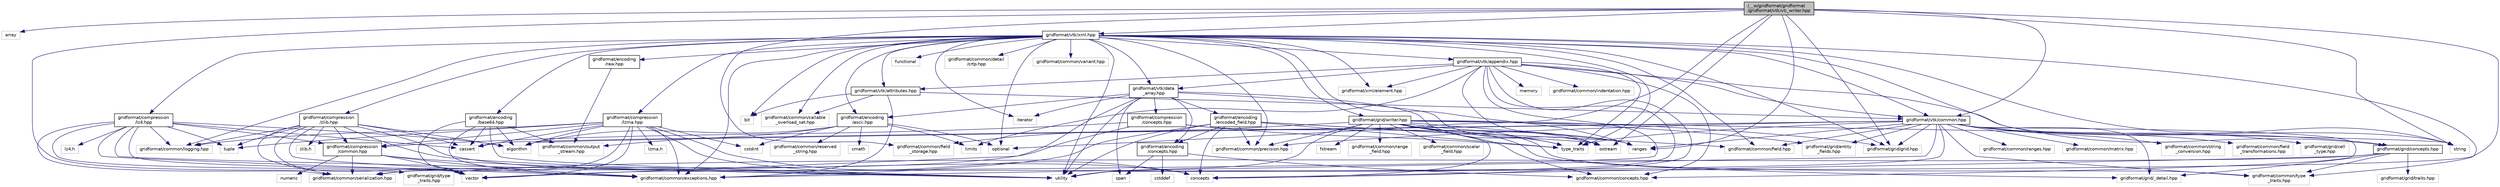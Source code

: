 digraph "/__w/gridformat/gridformat/gridformat/vtk/vti_writer.hpp"
{
 // LATEX_PDF_SIZE
  edge [fontname="Helvetica",fontsize="10",labelfontname="Helvetica",labelfontsize="10"];
  node [fontname="Helvetica",fontsize="10",shape=record];
  Node1 [label="/__w/gridformat/gridformat\l/gridformat/vtk/vti_writer.hpp",height=0.2,width=0.4,color="black", fillcolor="grey75", style="filled", fontcolor="black",tooltip="Writer for .vti file format."];
  Node1 -> Node2 [color="midnightblue",fontsize="10",style="solid",fontname="Helvetica"];
  Node2 [label="array",height=0.2,width=0.4,color="grey75", fillcolor="white", style="filled",tooltip=" "];
  Node1 -> Node3 [color="midnightblue",fontsize="10",style="solid",fontname="Helvetica"];
  Node3 [label="ranges",height=0.2,width=0.4,color="grey75", fillcolor="white", style="filled",tooltip=" "];
  Node1 -> Node4 [color="midnightblue",fontsize="10",style="solid",fontname="Helvetica"];
  Node4 [label="ostream",height=0.2,width=0.4,color="grey75", fillcolor="white", style="filled",tooltip=" "];
  Node1 -> Node5 [color="midnightblue",fontsize="10",style="solid",fontname="Helvetica"];
  Node5 [label="utility",height=0.2,width=0.4,color="grey75", fillcolor="white", style="filled",tooltip=" "];
  Node1 -> Node6 [color="midnightblue",fontsize="10",style="solid",fontname="Helvetica"];
  Node6 [label="string",height=0.2,width=0.4,color="grey75", fillcolor="white", style="filled",tooltip=" "];
  Node1 -> Node7 [color="midnightblue",fontsize="10",style="solid",fontname="Helvetica"];
  Node7 [label="optional",height=0.2,width=0.4,color="grey75", fillcolor="white", style="filled",tooltip=" "];
  Node1 -> Node8 [color="midnightblue",fontsize="10",style="solid",fontname="Helvetica"];
  Node8 [label="gridformat/common/field\l_storage.hpp",height=0.2,width=0.4,color="grey75", fillcolor="white", style="filled",tooltip=" "];
  Node1 -> Node9 [color="midnightblue",fontsize="10",style="solid",fontname="Helvetica"];
  Node9 [label="gridformat/grid/grid.hpp",height=0.2,width=0.4,color="grey75", fillcolor="white", style="filled",tooltip=" "];
  Node1 -> Node10 [color="midnightblue",fontsize="10",style="solid",fontname="Helvetica"];
  Node10 [label="gridformat/grid/type\l_traits.hpp",height=0.2,width=0.4,color="grey75", fillcolor="white", style="filled",tooltip=" "];
  Node1 -> Node11 [color="midnightblue",fontsize="10",style="solid",fontname="Helvetica"];
  Node11 [label="gridformat/vtk/common.hpp",height=0.2,width=0.4,color="black", fillcolor="white", style="filled",URL="$vtk_2common_8hpp.html",tooltip="Common functionality for VTK writers."];
  Node11 -> Node3 [color="midnightblue",fontsize="10",style="solid",fontname="Helvetica"];
  Node11 -> Node12 [color="midnightblue",fontsize="10",style="solid",fontname="Helvetica"];
  Node12 [label="cassert",height=0.2,width=0.4,color="grey75", fillcolor="white", style="filled",tooltip=" "];
  Node11 -> Node5 [color="midnightblue",fontsize="10",style="solid",fontname="Helvetica"];
  Node11 -> Node13 [color="midnightblue",fontsize="10",style="solid",fontname="Helvetica"];
  Node13 [label="type_traits",height=0.2,width=0.4,color="grey75", fillcolor="white", style="filled",tooltip=" "];
  Node11 -> Node14 [color="midnightblue",fontsize="10",style="solid",fontname="Helvetica"];
  Node14 [label="algorithm",height=0.2,width=0.4,color="grey75", fillcolor="white", style="filled",tooltip=" "];
  Node11 -> Node15 [color="midnightblue",fontsize="10",style="solid",fontname="Helvetica"];
  Node15 [label="gridformat/common/field.hpp",height=0.2,width=0.4,color="grey75", fillcolor="white", style="filled",tooltip=" "];
  Node11 -> Node16 [color="midnightblue",fontsize="10",style="solid",fontname="Helvetica"];
  Node16 [label="gridformat/common/concepts.hpp",height=0.2,width=0.4,color="grey75", fillcolor="white", style="filled",tooltip=" "];
  Node11 -> Node17 [color="midnightblue",fontsize="10",style="solid",fontname="Helvetica"];
  Node17 [label="gridformat/common/exceptions.hpp",height=0.2,width=0.4,color="grey75", fillcolor="white", style="filled",tooltip=" "];
  Node11 -> Node18 [color="midnightblue",fontsize="10",style="solid",fontname="Helvetica"];
  Node18 [label="gridformat/common/precision.hpp",height=0.2,width=0.4,color="grey75", fillcolor="white", style="filled",tooltip=" "];
  Node11 -> Node19 [color="midnightblue",fontsize="10",style="solid",fontname="Helvetica"];
  Node19 [label="gridformat/common/ranges.hpp",height=0.2,width=0.4,color="grey75", fillcolor="white", style="filled",tooltip=" "];
  Node11 -> Node20 [color="midnightblue",fontsize="10",style="solid",fontname="Helvetica"];
  Node20 [label="gridformat/common/matrix.hpp",height=0.2,width=0.4,color="grey75", fillcolor="white", style="filled",tooltip=" "];
  Node11 -> Node21 [color="midnightblue",fontsize="10",style="solid",fontname="Helvetica"];
  Node21 [label="gridformat/common/type\l_traits.hpp",height=0.2,width=0.4,color="grey75", fillcolor="white", style="filled",tooltip=" "];
  Node11 -> Node22 [color="midnightblue",fontsize="10",style="solid",fontname="Helvetica"];
  Node22 [label="gridformat/common/string\l_conversion.hpp",height=0.2,width=0.4,color="grey75", fillcolor="white", style="filled",tooltip=" "];
  Node11 -> Node23 [color="midnightblue",fontsize="10",style="solid",fontname="Helvetica"];
  Node23 [label="gridformat/common/field\l_transformations.hpp",height=0.2,width=0.4,color="grey75", fillcolor="white", style="filled",tooltip=" "];
  Node11 -> Node24 [color="midnightblue",fontsize="10",style="solid",fontname="Helvetica"];
  Node24 [label="gridformat/grid/entity\l_fields.hpp",height=0.2,width=0.4,color="grey75", fillcolor="white", style="filled",tooltip=" "];
  Node11 -> Node25 [color="midnightblue",fontsize="10",style="solid",fontname="Helvetica"];
  Node25 [label="gridformat/grid/cell\l_type.hpp",height=0.2,width=0.4,color="grey75", fillcolor="white", style="filled",tooltip=" "];
  Node11 -> Node26 [color="midnightblue",fontsize="10",style="solid",fontname="Helvetica"];
  Node26 [label="gridformat/grid/concepts.hpp",height=0.2,width=0.4,color="black", fillcolor="white", style="filled",URL="$grid_2concepts_8hpp.html",tooltip="Grid concepts."];
  Node26 -> Node27 [color="midnightblue",fontsize="10",style="solid",fontname="Helvetica"];
  Node27 [label="concepts",height=0.2,width=0.4,color="grey75", fillcolor="white", style="filled",tooltip=" "];
  Node26 -> Node21 [color="midnightblue",fontsize="10",style="solid",fontname="Helvetica"];
  Node26 -> Node10 [color="midnightblue",fontsize="10",style="solid",fontname="Helvetica"];
  Node26 -> Node28 [color="midnightblue",fontsize="10",style="solid",fontname="Helvetica"];
  Node28 [label="gridformat/grid/_detail.hpp",height=0.2,width=0.4,color="grey75", fillcolor="white", style="filled",tooltip=" "];
  Node26 -> Node29 [color="midnightblue",fontsize="10",style="solid",fontname="Helvetica"];
  Node29 [label="gridformat/grid/traits.hpp",height=0.2,width=0.4,color="grey75", fillcolor="white", style="filled",tooltip=" "];
  Node11 -> Node28 [color="midnightblue",fontsize="10",style="solid",fontname="Helvetica"];
  Node11 -> Node9 [color="midnightblue",fontsize="10",style="solid",fontname="Helvetica"];
  Node1 -> Node30 [color="midnightblue",fontsize="10",style="solid",fontname="Helvetica"];
  Node30 [label="gridformat/vtk/xml.hpp",height=0.2,width=0.4,color="black", fillcolor="white", style="filled",URL="$xml_8hpp.html",tooltip="Base class for VTK XML-type file format writers."];
  Node30 -> Node31 [color="midnightblue",fontsize="10",style="solid",fontname="Helvetica"];
  Node31 [label="bit",height=0.2,width=0.4,color="grey75", fillcolor="white", style="filled",tooltip=" "];
  Node30 -> Node6 [color="midnightblue",fontsize="10",style="solid",fontname="Helvetica"];
  Node30 -> Node3 [color="midnightblue",fontsize="10",style="solid",fontname="Helvetica"];
  Node30 -> Node5 [color="midnightblue",fontsize="10",style="solid",fontname="Helvetica"];
  Node30 -> Node13 [color="midnightblue",fontsize="10",style="solid",fontname="Helvetica"];
  Node30 -> Node32 [color="midnightblue",fontsize="10",style="solid",fontname="Helvetica"];
  Node32 [label="functional",height=0.2,width=0.4,color="grey75", fillcolor="white", style="filled",tooltip=" "];
  Node30 -> Node7 [color="midnightblue",fontsize="10",style="solid",fontname="Helvetica"];
  Node30 -> Node33 [color="midnightblue",fontsize="10",style="solid",fontname="Helvetica"];
  Node33 [label="iterator",height=0.2,width=0.4,color="grey75", fillcolor="white", style="filled",tooltip=" "];
  Node30 -> Node34 [color="midnightblue",fontsize="10",style="solid",fontname="Helvetica"];
  Node34 [label="gridformat/common/detail\l/crtp.hpp",height=0.2,width=0.4,color="grey75", fillcolor="white", style="filled",tooltip=" "];
  Node30 -> Node35 [color="midnightblue",fontsize="10",style="solid",fontname="Helvetica"];
  Node35 [label="gridformat/common/callable\l_overload_set.hpp",height=0.2,width=0.4,color="grey75", fillcolor="white", style="filled",tooltip=" "];
  Node30 -> Node17 [color="midnightblue",fontsize="10",style="solid",fontname="Helvetica"];
  Node30 -> Node21 [color="midnightblue",fontsize="10",style="solid",fontname="Helvetica"];
  Node30 -> Node36 [color="midnightblue",fontsize="10",style="solid",fontname="Helvetica"];
  Node36 [label="gridformat/common/variant.hpp",height=0.2,width=0.4,color="grey75", fillcolor="white", style="filled",tooltip=" "];
  Node30 -> Node18 [color="midnightblue",fontsize="10",style="solid",fontname="Helvetica"];
  Node30 -> Node37 [color="midnightblue",fontsize="10",style="solid",fontname="Helvetica"];
  Node37 [label="gridformat/common/logging.hpp",height=0.2,width=0.4,color="grey75", fillcolor="white", style="filled",tooltip=" "];
  Node30 -> Node15 [color="midnightblue",fontsize="10",style="solid",fontname="Helvetica"];
  Node30 -> Node38 [color="midnightblue",fontsize="10",style="solid",fontname="Helvetica"];
  Node38 [label="gridformat/encoding\l/base64.hpp",height=0.2,width=0.4,color="black", fillcolor="white", style="filled",URL="$base64_8hpp.html",tooltip="Encoder and stream using base64."];
  Node38 -> Node39 [color="midnightblue",fontsize="10",style="solid",fontname="Helvetica"];
  Node39 [label="vector",height=0.2,width=0.4,color="grey75", fillcolor="white", style="filled",tooltip=" "];
  Node38 -> Node5 [color="midnightblue",fontsize="10",style="solid",fontname="Helvetica"];
  Node38 -> Node12 [color="midnightblue",fontsize="10",style="solid",fontname="Helvetica"];
  Node38 -> Node14 [color="midnightblue",fontsize="10",style="solid",fontname="Helvetica"];
  Node38 -> Node17 [color="midnightblue",fontsize="10",style="solid",fontname="Helvetica"];
  Node38 -> Node40 [color="midnightblue",fontsize="10",style="solid",fontname="Helvetica"];
  Node40 [label="gridformat/common/output\l_stream.hpp",height=0.2,width=0.4,color="grey75", fillcolor="white", style="filled",tooltip=" "];
  Node30 -> Node41 [color="midnightblue",fontsize="10",style="solid",fontname="Helvetica"];
  Node41 [label="gridformat/encoding\l/ascii.hpp",height=0.2,width=0.4,color="black", fillcolor="white", style="filled",URL="$ascii_8hpp.html",tooltip="Encoder and stream using ascii."];
  Node41 -> Node42 [color="midnightblue",fontsize="10",style="solid",fontname="Helvetica"];
  Node42 [label="cmath",height=0.2,width=0.4,color="grey75", fillcolor="white", style="filled",tooltip=" "];
  Node41 -> Node43 [color="midnightblue",fontsize="10",style="solid",fontname="Helvetica"];
  Node43 [label="limits",height=0.2,width=0.4,color="grey75", fillcolor="white", style="filled",tooltip=" "];
  Node41 -> Node14 [color="midnightblue",fontsize="10",style="solid",fontname="Helvetica"];
  Node41 -> Node7 [color="midnightblue",fontsize="10",style="solid",fontname="Helvetica"];
  Node41 -> Node44 [color="midnightblue",fontsize="10",style="solid",fontname="Helvetica"];
  Node44 [label="cstdint",height=0.2,width=0.4,color="grey75", fillcolor="white", style="filled",tooltip=" "];
  Node41 -> Node40 [color="midnightblue",fontsize="10",style="solid",fontname="Helvetica"];
  Node41 -> Node45 [color="midnightblue",fontsize="10",style="solid",fontname="Helvetica"];
  Node45 [label="gridformat/common/reserved\l_string.hpp",height=0.2,width=0.4,color="grey75", fillcolor="white", style="filled",tooltip=" "];
  Node30 -> Node46 [color="midnightblue",fontsize="10",style="solid",fontname="Helvetica"];
  Node46 [label="gridformat/encoding\l/raw.hpp",height=0.2,width=0.4,color="black", fillcolor="white", style="filled",URL="$raw_8hpp.html",tooltip="Encoder and stream for raw binary output."];
  Node46 -> Node40 [color="midnightblue",fontsize="10",style="solid",fontname="Helvetica"];
  Node30 -> Node47 [color="midnightblue",fontsize="10",style="solid",fontname="Helvetica"];
  Node47 [label="gridformat/compression\l/lz4.hpp",height=0.2,width=0.4,color="black", fillcolor="white", style="filled",URL="$lz4_8hpp.html",tooltip="Compressor using the LZ4 library."];
  Node47 -> Node27 [color="midnightblue",fontsize="10",style="solid",fontname="Helvetica"];
  Node47 -> Node5 [color="midnightblue",fontsize="10",style="solid",fontname="Helvetica"];
  Node47 -> Node39 [color="midnightblue",fontsize="10",style="solid",fontname="Helvetica"];
  Node47 -> Node12 [color="midnightblue",fontsize="10",style="solid",fontname="Helvetica"];
  Node47 -> Node14 [color="midnightblue",fontsize="10",style="solid",fontname="Helvetica"];
  Node47 -> Node48 [color="midnightblue",fontsize="10",style="solid",fontname="Helvetica"];
  Node48 [label="tuple",height=0.2,width=0.4,color="grey75", fillcolor="white", style="filled",tooltip=" "];
  Node47 -> Node49 [color="midnightblue",fontsize="10",style="solid",fontname="Helvetica"];
  Node49 [label="lz4.h",height=0.2,width=0.4,color="grey75", fillcolor="white", style="filled",tooltip=" "];
  Node47 -> Node17 [color="midnightblue",fontsize="10",style="solid",fontname="Helvetica"];
  Node47 -> Node50 [color="midnightblue",fontsize="10",style="solid",fontname="Helvetica"];
  Node50 [label="gridformat/common/serialization.hpp",height=0.2,width=0.4,color="grey75", fillcolor="white", style="filled",tooltip=" "];
  Node47 -> Node37 [color="midnightblue",fontsize="10",style="solid",fontname="Helvetica"];
  Node47 -> Node51 [color="midnightblue",fontsize="10",style="solid",fontname="Helvetica"];
  Node51 [label="gridformat/compression\l/common.hpp",height=0.2,width=0.4,color="black", fillcolor="white", style="filled",URL="$compression_2common_8hpp.html",tooltip="Common classes used in the context of data compression."];
  Node51 -> Node39 [color="midnightblue",fontsize="10",style="solid",fontname="Helvetica"];
  Node51 -> Node5 [color="midnightblue",fontsize="10",style="solid",fontname="Helvetica"];
  Node51 -> Node52 [color="midnightblue",fontsize="10",style="solid",fontname="Helvetica"];
  Node52 [label="numeric",height=0.2,width=0.4,color="grey75", fillcolor="white", style="filled",tooltip=" "];
  Node51 -> Node17 [color="midnightblue",fontsize="10",style="solid",fontname="Helvetica"];
  Node51 -> Node50 [color="midnightblue",fontsize="10",style="solid",fontname="Helvetica"];
  Node30 -> Node53 [color="midnightblue",fontsize="10",style="solid",fontname="Helvetica"];
  Node53 [label="gridformat/compression\l/lzma.hpp",height=0.2,width=0.4,color="black", fillcolor="white", style="filled",URL="$lzma_8hpp.html",tooltip="Compressor using the LZMA library."];
  Node53 -> Node27 [color="midnightblue",fontsize="10",style="solid",fontname="Helvetica"];
  Node53 -> Node5 [color="midnightblue",fontsize="10",style="solid",fontname="Helvetica"];
  Node53 -> Node39 [color="midnightblue",fontsize="10",style="solid",fontname="Helvetica"];
  Node53 -> Node12 [color="midnightblue",fontsize="10",style="solid",fontname="Helvetica"];
  Node53 -> Node14 [color="midnightblue",fontsize="10",style="solid",fontname="Helvetica"];
  Node53 -> Node48 [color="midnightblue",fontsize="10",style="solid",fontname="Helvetica"];
  Node53 -> Node44 [color="midnightblue",fontsize="10",style="solid",fontname="Helvetica"];
  Node53 -> Node54 [color="midnightblue",fontsize="10",style="solid",fontname="Helvetica"];
  Node54 [label="lzma.h",height=0.2,width=0.4,color="grey75", fillcolor="white", style="filled",tooltip=" "];
  Node53 -> Node17 [color="midnightblue",fontsize="10",style="solid",fontname="Helvetica"];
  Node53 -> Node50 [color="midnightblue",fontsize="10",style="solid",fontname="Helvetica"];
  Node53 -> Node37 [color="midnightblue",fontsize="10",style="solid",fontname="Helvetica"];
  Node53 -> Node51 [color="midnightblue",fontsize="10",style="solid",fontname="Helvetica"];
  Node30 -> Node55 [color="midnightblue",fontsize="10",style="solid",fontname="Helvetica"];
  Node55 [label="gridformat/compression\l/zlib.hpp",height=0.2,width=0.4,color="black", fillcolor="white", style="filled",URL="$zlib_8hpp.html",tooltip="Compressor using the ZLIB library."];
  Node55 -> Node27 [color="midnightblue",fontsize="10",style="solid",fontname="Helvetica"];
  Node55 -> Node5 [color="midnightblue",fontsize="10",style="solid",fontname="Helvetica"];
  Node55 -> Node39 [color="midnightblue",fontsize="10",style="solid",fontname="Helvetica"];
  Node55 -> Node12 [color="midnightblue",fontsize="10",style="solid",fontname="Helvetica"];
  Node55 -> Node14 [color="midnightblue",fontsize="10",style="solid",fontname="Helvetica"];
  Node55 -> Node48 [color="midnightblue",fontsize="10",style="solid",fontname="Helvetica"];
  Node55 -> Node56 [color="midnightblue",fontsize="10",style="solid",fontname="Helvetica"];
  Node56 [label="zlib.h",height=0.2,width=0.4,color="grey75", fillcolor="white", style="filled",tooltip=" "];
  Node55 -> Node17 [color="midnightblue",fontsize="10",style="solid",fontname="Helvetica"];
  Node55 -> Node50 [color="midnightblue",fontsize="10",style="solid",fontname="Helvetica"];
  Node55 -> Node37 [color="midnightblue",fontsize="10",style="solid",fontname="Helvetica"];
  Node55 -> Node51 [color="midnightblue",fontsize="10",style="solid",fontname="Helvetica"];
  Node30 -> Node26 [color="midnightblue",fontsize="10",style="solid",fontname="Helvetica"];
  Node30 -> Node57 [color="midnightblue",fontsize="10",style="solid",fontname="Helvetica"];
  Node57 [label="gridformat/grid/writer.hpp",height=0.2,width=0.4,color="black", fillcolor="white", style="filled",URL="$grid_2writer_8hpp.html",tooltip="Base classes for grid data writers."];
  Node57 -> Node6 [color="midnightblue",fontsize="10",style="solid",fontname="Helvetica"];
  Node57 -> Node5 [color="midnightblue",fontsize="10",style="solid",fontname="Helvetica"];
  Node57 -> Node3 [color="midnightblue",fontsize="10",style="solid",fontname="Helvetica"];
  Node57 -> Node58 [color="midnightblue",fontsize="10",style="solid",fontname="Helvetica"];
  Node58 [label="fstream",height=0.2,width=0.4,color="grey75", fillcolor="white", style="filled",tooltip=" "];
  Node57 -> Node4 [color="midnightblue",fontsize="10",style="solid",fontname="Helvetica"];
  Node57 -> Node27 [color="midnightblue",fontsize="10",style="solid",fontname="Helvetica"];
  Node57 -> Node13 [color="midnightblue",fontsize="10",style="solid",fontname="Helvetica"];
  Node57 -> Node21 [color="midnightblue",fontsize="10",style="solid",fontname="Helvetica"];
  Node57 -> Node18 [color="midnightblue",fontsize="10",style="solid",fontname="Helvetica"];
  Node57 -> Node16 [color="midnightblue",fontsize="10",style="solid",fontname="Helvetica"];
  Node57 -> Node8 [color="midnightblue",fontsize="10",style="solid",fontname="Helvetica"];
  Node57 -> Node59 [color="midnightblue",fontsize="10",style="solid",fontname="Helvetica"];
  Node59 [label="gridformat/common/range\l_field.hpp",height=0.2,width=0.4,color="grey75", fillcolor="white", style="filled",tooltip=" "];
  Node57 -> Node60 [color="midnightblue",fontsize="10",style="solid",fontname="Helvetica"];
  Node60 [label="gridformat/common/scalar\l_field.hpp",height=0.2,width=0.4,color="grey75", fillcolor="white", style="filled",tooltip=" "];
  Node57 -> Node9 [color="midnightblue",fontsize="10",style="solid",fontname="Helvetica"];
  Node57 -> Node28 [color="midnightblue",fontsize="10",style="solid",fontname="Helvetica"];
  Node57 -> Node24 [color="midnightblue",fontsize="10",style="solid",fontname="Helvetica"];
  Node30 -> Node9 [color="midnightblue",fontsize="10",style="solid",fontname="Helvetica"];
  Node30 -> Node61 [color="midnightblue",fontsize="10",style="solid",fontname="Helvetica"];
  Node61 [label="gridformat/xml/element.hpp",height=0.2,width=0.4,color="grey75", fillcolor="white", style="filled",tooltip=" "];
  Node30 -> Node11 [color="midnightblue",fontsize="10",style="solid",fontname="Helvetica"];
  Node30 -> Node62 [color="midnightblue",fontsize="10",style="solid",fontname="Helvetica"];
  Node62 [label="gridformat/vtk/attributes.hpp",height=0.2,width=0.4,color="black", fillcolor="white", style="filled",URL="$attributes_8hpp.html",tooltip="Helper functions to get the VTK-specific names of things."];
  Node62 -> Node31 [color="midnightblue",fontsize="10",style="solid",fontname="Helvetica"];
  Node62 -> Node17 [color="midnightblue",fontsize="10",style="solid",fontname="Helvetica"];
  Node62 -> Node35 [color="midnightblue",fontsize="10",style="solid",fontname="Helvetica"];
  Node62 -> Node11 [color="midnightblue",fontsize="10",style="solid",fontname="Helvetica"];
  Node30 -> Node63 [color="midnightblue",fontsize="10",style="solid",fontname="Helvetica"];
  Node63 [label="gridformat/vtk/data\l_array.hpp",height=0.2,width=0.4,color="black", fillcolor="white", style="filled",URL="$data__array_8hpp.html",tooltip="Wraps a field and exposes it as VTK data array. Essentially, this implements the operator<< to stream..."];
  Node63 -> Node64 [color="midnightblue",fontsize="10",style="solid",fontname="Helvetica"];
  Node64 [label="span",height=0.2,width=0.4,color="grey75", fillcolor="white", style="filled",tooltip=" "];
  Node63 -> Node5 [color="midnightblue",fontsize="10",style="solid",fontname="Helvetica"];
  Node63 -> Node4 [color="midnightblue",fontsize="10",style="solid",fontname="Helvetica"];
  Node63 -> Node39 [color="midnightblue",fontsize="10",style="solid",fontname="Helvetica"];
  Node63 -> Node33 [color="midnightblue",fontsize="10",style="solid",fontname="Helvetica"];
  Node63 -> Node13 [color="midnightblue",fontsize="10",style="solid",fontname="Helvetica"];
  Node63 -> Node41 [color="midnightblue",fontsize="10",style="solid",fontname="Helvetica"];
  Node63 -> Node65 [color="midnightblue",fontsize="10",style="solid",fontname="Helvetica"];
  Node65 [label="gridformat/encoding\l/concepts.hpp",height=0.2,width=0.4,color="black", fillcolor="white", style="filled",URL="$encoding_2concepts_8hpp.html",tooltip="Concepts related to data encoding."];
  Node65 -> Node66 [color="midnightblue",fontsize="10",style="solid",fontname="Helvetica"];
  Node66 [label="cstddef",height=0.2,width=0.4,color="grey75", fillcolor="white", style="filled",tooltip=" "];
  Node65 -> Node64 [color="midnightblue",fontsize="10",style="solid",fontname="Helvetica"];
  Node65 -> Node16 [color="midnightblue",fontsize="10",style="solid",fontname="Helvetica"];
  Node63 -> Node67 [color="midnightblue",fontsize="10",style="solid",fontname="Helvetica"];
  Node67 [label="gridformat/encoding\l/encoded_field.hpp",height=0.2,width=0.4,color="black", fillcolor="white", style="filled",URL="$encoded__field_8hpp.html",tooltip="Wraps a field and makes it streamable using encoding."];
  Node67 -> Node5 [color="midnightblue",fontsize="10",style="solid",fontname="Helvetica"];
  Node67 -> Node4 [color="midnightblue",fontsize="10",style="solid",fontname="Helvetica"];
  Node67 -> Node27 [color="midnightblue",fontsize="10",style="solid",fontname="Helvetica"];
  Node67 -> Node13 [color="midnightblue",fontsize="10",style="solid",fontname="Helvetica"];
  Node67 -> Node15 [color="midnightblue",fontsize="10",style="solid",fontname="Helvetica"];
  Node67 -> Node18 [color="midnightblue",fontsize="10",style="solid",fontname="Helvetica"];
  Node67 -> Node17 [color="midnightblue",fontsize="10",style="solid",fontname="Helvetica"];
  Node67 -> Node65 [color="midnightblue",fontsize="10",style="solid",fontname="Helvetica"];
  Node63 -> Node68 [color="midnightblue",fontsize="10",style="solid",fontname="Helvetica"];
  Node68 [label="gridformat/compression\l/concepts.hpp",height=0.2,width=0.4,color="black", fillcolor="white", style="filled",URL="$compression_2concepts_8hpp.html",tooltip="Concepts related to data compression."];
  Node68 -> Node3 [color="midnightblue",fontsize="10",style="solid",fontname="Helvetica"];
  Node68 -> Node13 [color="midnightblue",fontsize="10",style="solid",fontname="Helvetica"];
  Node68 -> Node50 [color="midnightblue",fontsize="10",style="solid",fontname="Helvetica"];
  Node68 -> Node51 [color="midnightblue",fontsize="10",style="solid",fontname="Helvetica"];
  Node30 -> Node69 [color="midnightblue",fontsize="10",style="solid",fontname="Helvetica"];
  Node69 [label="gridformat/vtk/appendix.hpp",height=0.2,width=0.4,color="black", fillcolor="white", style="filled",URL="$appendix_8hpp.html",tooltip="Helper classes for writing VTK appendices of xml formats."];
  Node69 -> Node27 [color="midnightblue",fontsize="10",style="solid",fontname="Helvetica"];
  Node69 -> Node5 [color="midnightblue",fontsize="10",style="solid",fontname="Helvetica"];
  Node69 -> Node4 [color="midnightblue",fontsize="10",style="solid",fontname="Helvetica"];
  Node69 -> Node6 [color="midnightblue",fontsize="10",style="solid",fontname="Helvetica"];
  Node69 -> Node39 [color="midnightblue",fontsize="10",style="solid",fontname="Helvetica"];
  Node69 -> Node70 [color="midnightblue",fontsize="10",style="solid",fontname="Helvetica"];
  Node70 [label="memory",height=0.2,width=0.4,color="grey75", fillcolor="white", style="filled",tooltip=" "];
  Node69 -> Node43 [color="midnightblue",fontsize="10",style="solid",fontname="Helvetica"];
  Node69 -> Node13 [color="midnightblue",fontsize="10",style="solid",fontname="Helvetica"];
  Node69 -> Node16 [color="midnightblue",fontsize="10",style="solid",fontname="Helvetica"];
  Node69 -> Node71 [color="midnightblue",fontsize="10",style="solid",fontname="Helvetica"];
  Node71 [label="gridformat/common/indentation.hpp",height=0.2,width=0.4,color="grey75", fillcolor="white", style="filled",tooltip=" "];
  Node69 -> Node61 [color="midnightblue",fontsize="10",style="solid",fontname="Helvetica"];
  Node69 -> Node11 [color="midnightblue",fontsize="10",style="solid",fontname="Helvetica"];
  Node69 -> Node63 [color="midnightblue",fontsize="10",style="solid",fontname="Helvetica"];
  Node69 -> Node62 [color="midnightblue",fontsize="10",style="solid",fontname="Helvetica"];
}
